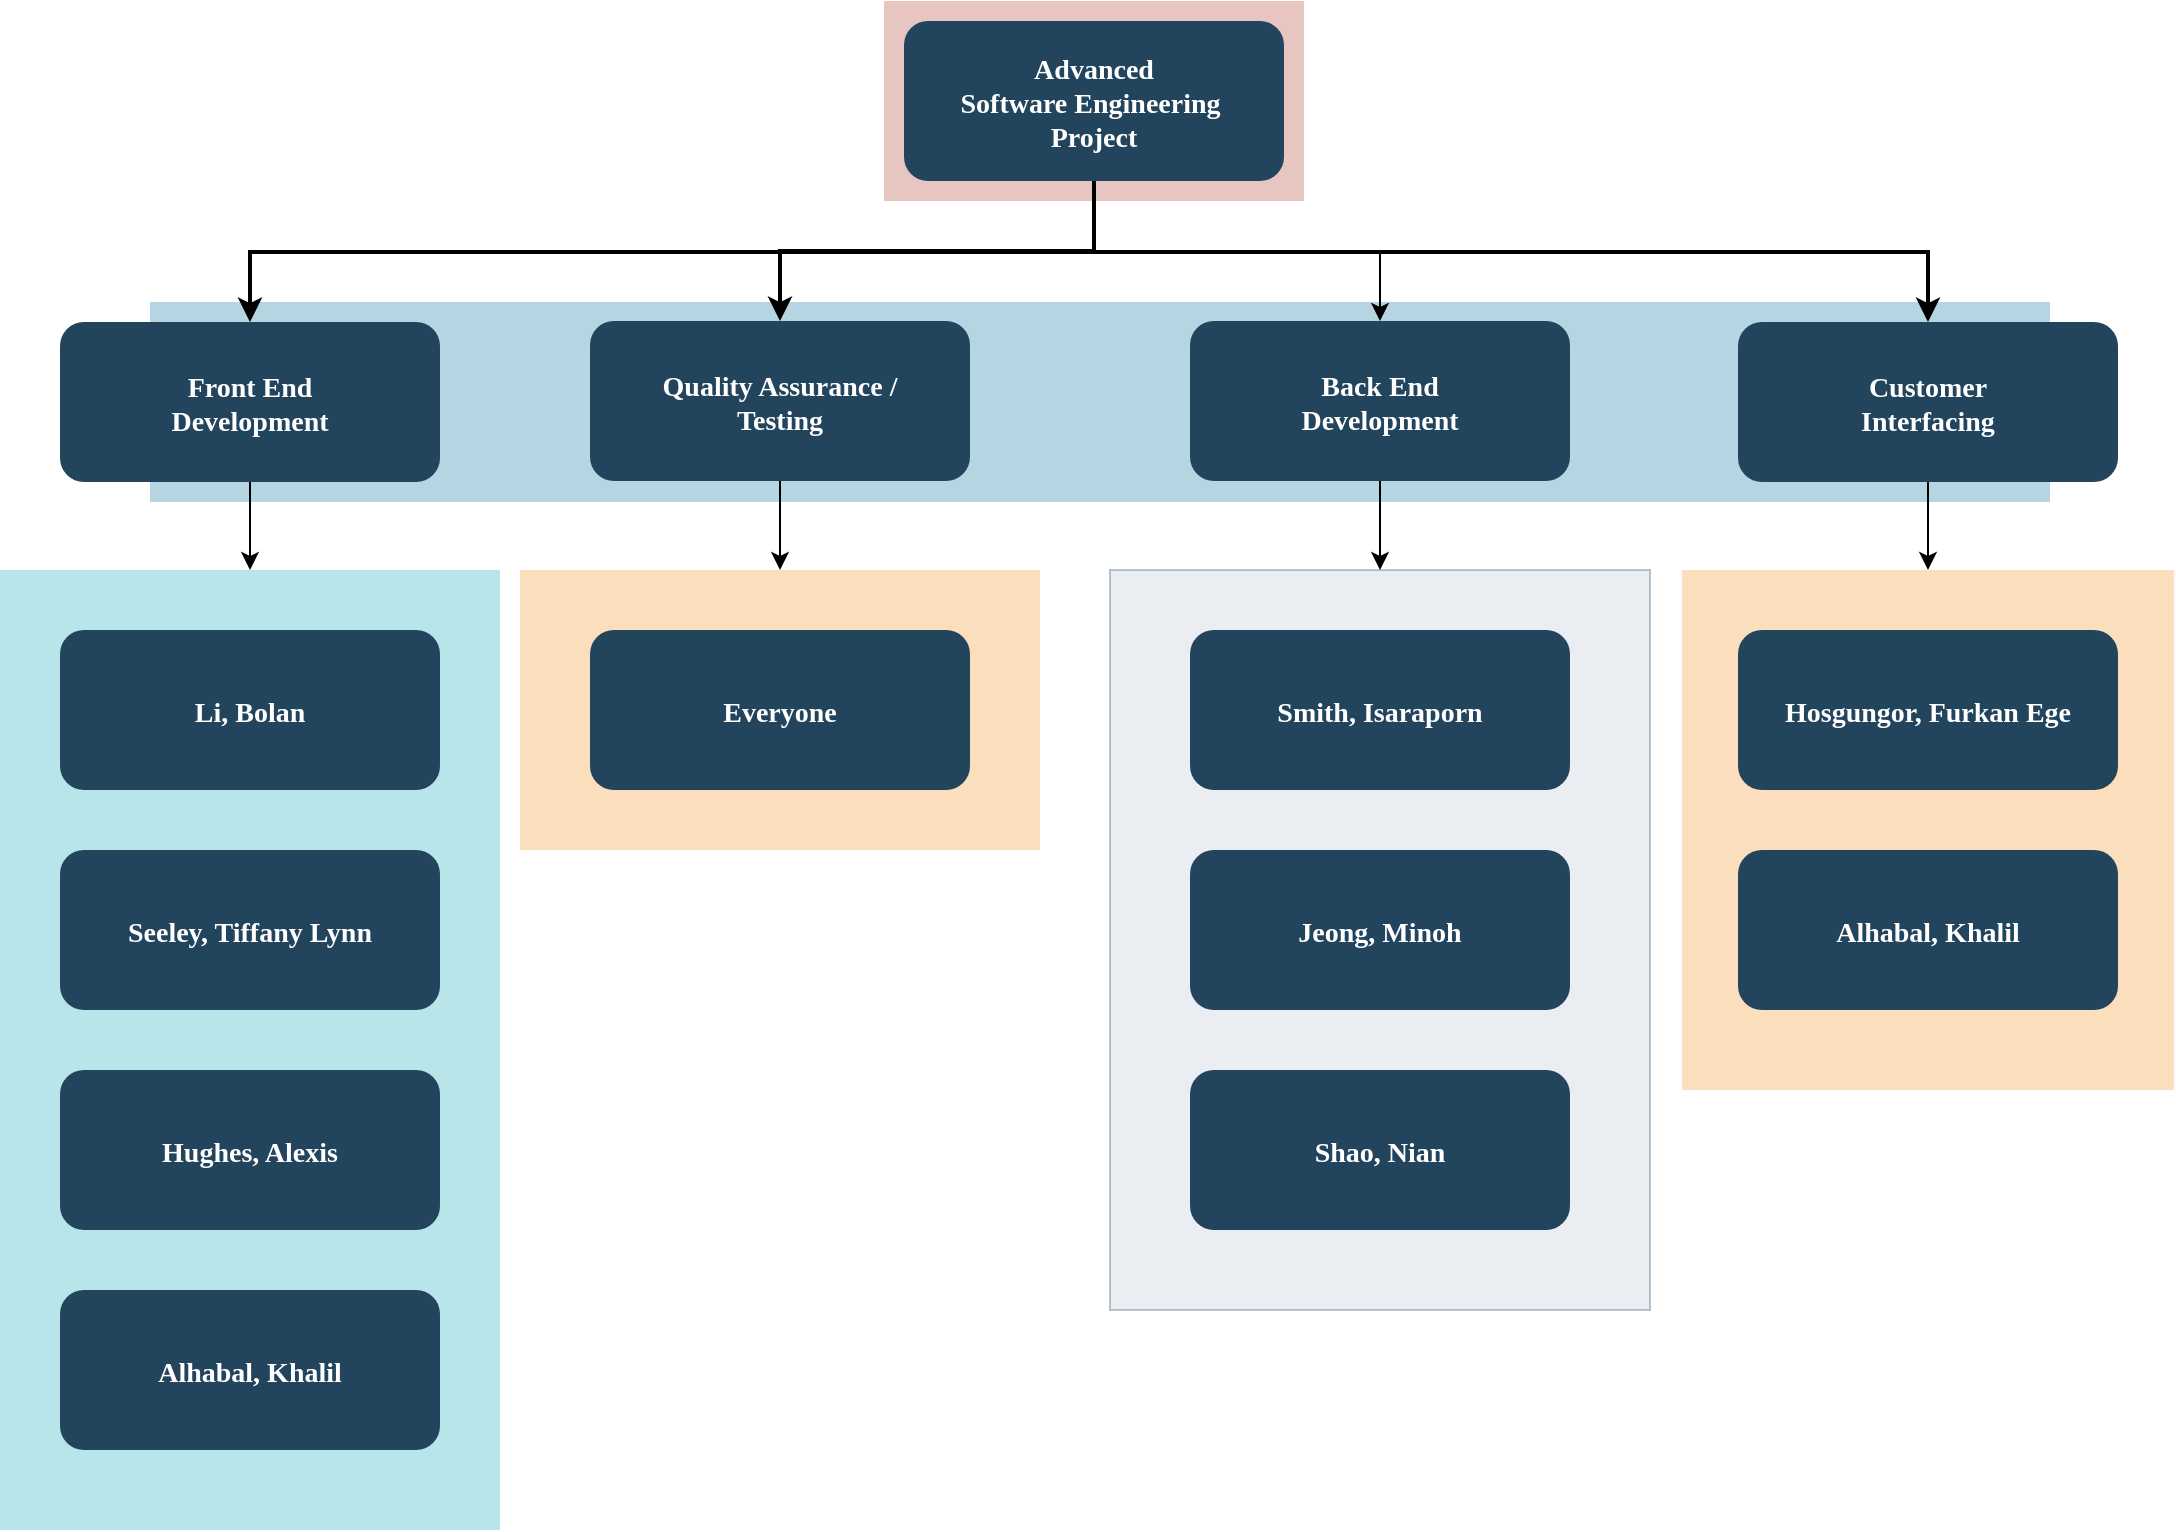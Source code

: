 <mxfile version="12.1.3" type="github" pages="1"><diagram name="Page-1" id="2c0d36ab-eaac-3732-788b-9136903baeff"><mxGraphModel dx="1652" dy="923" grid="1" gridSize="10" guides="1" tooltips="1" connect="1" arrows="1" fold="1" page="1" pageScale="1.5" pageWidth="1169" pageHeight="827" background="#ffffff" math="0" shadow="0"><root><mxCell id="0"/><mxCell id="1" parent="0"/><mxCell id="e5MTE4qQ14UingkOASYL-175" value="" style="fillColor=#F2931E;strokeColor=none;opacity=30;" vertex="1" parent="1"><mxGeometry x="1146" y="460" width="246" height="260" as="geometry"/></mxCell><mxCell id="123" value="" style="fillColor=#AE4132;strokeColor=none;opacity=30;" parent="1" vertex="1"><mxGeometry x="747" y="175.5" width="210" height="100.0" as="geometry"/></mxCell><mxCell id="122" value="" style="fillColor=#10739E;strokeColor=none;opacity=30;" parent="1" vertex="1"><mxGeometry x="380" y="326" width="950" height="100" as="geometry"/></mxCell><mxCell id="117" value="" style="fillColor=#F2931E;strokeColor=none;opacity=30;" parent="1" vertex="1"><mxGeometry x="565" y="460" width="260" height="140" as="geometry"/></mxCell><mxCell id="113" value="" style="fillColor=#bac8d3;strokeColor=#23445d;opacity=30;" parent="1" vertex="1"><mxGeometry x="860" y="460" width="270" height="370" as="geometry"/></mxCell><mxCell id="109" value="" style="fillColor=#12AAB5;strokeColor=none;opacity=30;" parent="1" vertex="1"><mxGeometry x="305" y="460" width="250" height="480" as="geometry"/></mxCell><mxCell id="e5MTE4qQ14UingkOASYL-128" style="edgeStyle=orthogonalEdgeStyle;rounded=0;orthogonalLoop=1;jettySize=auto;html=1;" edge="1" parent="1" source="2" target="10"><mxGeometry relative="1" as="geometry"/></mxCell><mxCell id="2" value="Advanced &#10;Software Engineering &#10;Project" style="rounded=1;fillColor=#23445D;gradientColor=none;strokeColor=none;fontColor=#FFFFFF;fontStyle=1;fontFamily=Tahoma;fontSize=14" parent="1" vertex="1"><mxGeometry x="757" y="185.5" width="190" height="80" as="geometry"/></mxCell><mxCell id="e5MTE4qQ14UingkOASYL-178" style="edgeStyle=orthogonalEdgeStyle;rounded=0;orthogonalLoop=1;jettySize=auto;html=1;" edge="1" parent="1" source="4" target="e5MTE4qQ14UingkOASYL-175"><mxGeometry relative="1" as="geometry"/></mxCell><mxCell id="4" value="Customer &#10;Interfacing" style="rounded=1;fillColor=#23445D;gradientColor=none;strokeColor=none;fontColor=#FFFFFF;fontStyle=1;fontFamily=Tahoma;fontSize=14" parent="1" vertex="1"><mxGeometry x="1174.0" y="336" width="190" height="80" as="geometry"/></mxCell><mxCell id="e5MTE4qQ14UingkOASYL-136" value="Hosgungor, Furkan Ege" style="rounded=1;fillColor=#23445D;gradientColor=none;strokeColor=none;fontColor=#FFFFFF;fontStyle=1;fontFamily=Tahoma;fontSize=14" vertex="1" parent="1"><mxGeometry x="1174.0" y="490" width="190" height="80" as="geometry"/></mxCell><mxCell id="e5MTE4qQ14UingkOASYL-138" value="Alhabal, Khalil" style="rounded=1;fillColor=#23445D;gradientColor=none;strokeColor=none;fontColor=#FFFFFF;fontStyle=1;fontFamily=Tahoma;fontSize=14" vertex="1" parent="1"><mxGeometry x="1174.0" y="600" width="190" height="80" as="geometry"/></mxCell><mxCell id="9" value="" style="edgeStyle=elbowEdgeStyle;elbow=vertical;strokeWidth=2;rounded=0" parent="1" source="2" target="4" edge="1"><mxGeometry x="337" y="215.5" width="100" height="100" as="geometry"><mxPoint x="337" y="315.5" as="sourcePoint"/><mxPoint x="437" y="215.5" as="targetPoint"/></mxGeometry></mxCell><mxCell id="e5MTE4qQ14UingkOASYL-176" style="edgeStyle=orthogonalEdgeStyle;rounded=0;orthogonalLoop=1;jettySize=auto;html=1;entryX=0.5;entryY=0;entryDx=0;entryDy=0;" edge="1" parent="1" source="10" target="113"><mxGeometry relative="1" as="geometry"/></mxCell><mxCell id="10" value="Back End &#10;Development" style="rounded=1;fillColor=#23445D;gradientColor=none;strokeColor=none;fontColor=#FFFFFF;fontStyle=1;fontFamily=Tahoma;fontSize=14" parent="1" vertex="1"><mxGeometry x="900" y="335.5" width="190" height="80" as="geometry"/></mxCell><mxCell id="e5MTE4qQ14UingkOASYL-147" value="Smith, Isaraporn" style="rounded=1;fillColor=#23445D;gradientColor=none;strokeColor=none;fontColor=#FFFFFF;fontStyle=1;fontFamily=Tahoma;fontSize=14" vertex="1" parent="1"><mxGeometry x="900" y="490" width="190" height="80" as="geometry"/></mxCell><mxCell id="e5MTE4qQ14UingkOASYL-155" value="Jeong, Minoh" style="rounded=1;fillColor=#23445D;gradientColor=none;strokeColor=none;fontColor=#FFFFFF;fontStyle=1;fontFamily=Tahoma;fontSize=14" vertex="1" parent="1"><mxGeometry x="900" y="600" width="190" height="80" as="geometry"/></mxCell><mxCell id="e5MTE4qQ14UingkOASYL-157" value="Shao, Nian" style="rounded=1;fillColor=#23445D;gradientColor=none;strokeColor=none;fontColor=#FFFFFF;fontStyle=1;fontFamily=Tahoma;fontSize=14" vertex="1" parent="1"><mxGeometry x="900" y="710" width="190" height="80" as="geometry"/></mxCell><mxCell id="e5MTE4qQ14UingkOASYL-170" style="edgeStyle=orthogonalEdgeStyle;rounded=0;orthogonalLoop=1;jettySize=auto;html=1;entryX=0.5;entryY=0;entryDx=0;entryDy=0;" edge="1" parent="1" source="12" target="117"><mxGeometry relative="1" as="geometry"/></mxCell><mxCell id="12" value="Quality Assurance / &#10;Testing" style="rounded=1;fillColor=#23445D;gradientColor=none;strokeColor=none;fontColor=#FFFFFF;fontStyle=1;fontFamily=Tahoma;fontSize=14" parent="1" vertex="1"><mxGeometry x="600.0" y="335.5" width="190" height="80" as="geometry"/></mxCell><mxCell id="e5MTE4qQ14UingkOASYL-140" value="Everyone" style="rounded=1;fillColor=#23445D;gradientColor=none;strokeColor=none;fontColor=#FFFFFF;fontStyle=1;fontFamily=Tahoma;fontSize=14" vertex="1" parent="1"><mxGeometry x="600.0" y="490" width="190" height="80" as="geometry"/></mxCell><mxCell id="e5MTE4qQ14UingkOASYL-167" value="" style="edgeStyle=orthogonalEdgeStyle;rounded=0;orthogonalLoop=1;jettySize=auto;html=1;" edge="1" parent="1" source="13" target="109"><mxGeometry relative="1" as="geometry"><mxPoint x="525" y="450" as="targetPoint"/></mxGeometry></mxCell><mxCell id="13" value="Front End &#10;Development" style="rounded=1;fillColor=#23445D;gradientColor=none;strokeColor=none;fontColor=#FFFFFF;fontStyle=1;fontFamily=Tahoma;fontSize=14" parent="1" vertex="1"><mxGeometry x="335" y="336" width="190" height="80" as="geometry"/></mxCell><mxCell id="e5MTE4qQ14UingkOASYL-134" value="Li, Bolan" style="rounded=1;fillColor=#23445D;gradientColor=none;strokeColor=none;fontColor=#FFFFFF;fontStyle=1;fontFamily=Tahoma;fontSize=14" vertex="1" parent="1"><mxGeometry x="335" y="490" width="190" height="80" as="geometry"/></mxCell><mxCell id="e5MTE4qQ14UingkOASYL-149" value="Seeley, Tiffany Lynn" style="rounded=1;fillColor=#23445D;gradientColor=none;strokeColor=none;fontColor=#FFFFFF;fontStyle=1;fontFamily=Tahoma;fontSize=14" vertex="1" parent="1"><mxGeometry x="335" y="600" width="190" height="80" as="geometry"/></mxCell><mxCell id="e5MTE4qQ14UingkOASYL-151" value="Hughes, Alexis" style="rounded=1;fillColor=#23445D;gradientColor=none;strokeColor=none;fontColor=#FFFFFF;fontStyle=1;fontFamily=Tahoma;fontSize=14" vertex="1" parent="1"><mxGeometry x="335" y="710" width="190" height="80" as="geometry"/></mxCell><mxCell id="e5MTE4qQ14UingkOASYL-153" value="Alhabal, Khalil" style="rounded=1;fillColor=#23445D;gradientColor=none;strokeColor=none;fontColor=#FFFFFF;fontStyle=1;fontFamily=Tahoma;fontSize=14" vertex="1" parent="1"><mxGeometry x="335" y="820" width="190" height="80" as="geometry"/></mxCell><mxCell id="59" value="" style="edgeStyle=elbowEdgeStyle;elbow=vertical;strokeWidth=2;rounded=0" parent="1" source="2" target="12" edge="1"><mxGeometry x="347" y="225.5" width="100" height="100" as="geometry"><mxPoint x="862.0" y="275.5" as="sourcePoint"/><mxPoint x="1467.0" y="345.5" as="targetPoint"/></mxGeometry></mxCell><mxCell id="61" value="" style="edgeStyle=elbowEdgeStyle;elbow=vertical;strokeWidth=2;rounded=0" parent="1" source="2" target="13" edge="1"><mxGeometry x="-23" y="135.5" width="100" height="100" as="geometry"><mxPoint x="-23" y="235.5" as="sourcePoint"/><mxPoint x="77" y="135.5" as="targetPoint"/></mxGeometry></mxCell></root></mxGraphModel></diagram></mxfile>